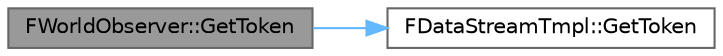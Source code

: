 digraph "FWorldObserver::GetToken"
{
 // INTERACTIVE_SVG=YES
 // LATEX_PDF_SIZE
  bgcolor="transparent";
  edge [fontname=Helvetica,fontsize=10,labelfontname=Helvetica,labelfontsize=10];
  node [fontname=Helvetica,fontsize=10,shape=box,height=0.2,width=0.4];
  rankdir="LR";
  Node1 [id="Node000001",label="FWorldObserver::GetToken",height=0.2,width=0.4,color="gray40", fillcolor="grey60", style="filled", fontcolor="black",tooltip="Return the token that allows subscribing to this sensor's stream."];
  Node1 -> Node2 [id="edge1_Node000001_Node000002",color="steelblue1",style="solid",tooltip=" "];
  Node2 [id="Node000002",label="FDataStreamTmpl::GetToken",height=0.2,width=0.4,color="grey40", fillcolor="white", style="filled",URL="$d4/d9c/classFDataStreamTmpl.html#a7db96eee247b6ab0bbaf6fe1fb48b4ef",tooltip="Return the token that allows subscribing to this stream."];
}

